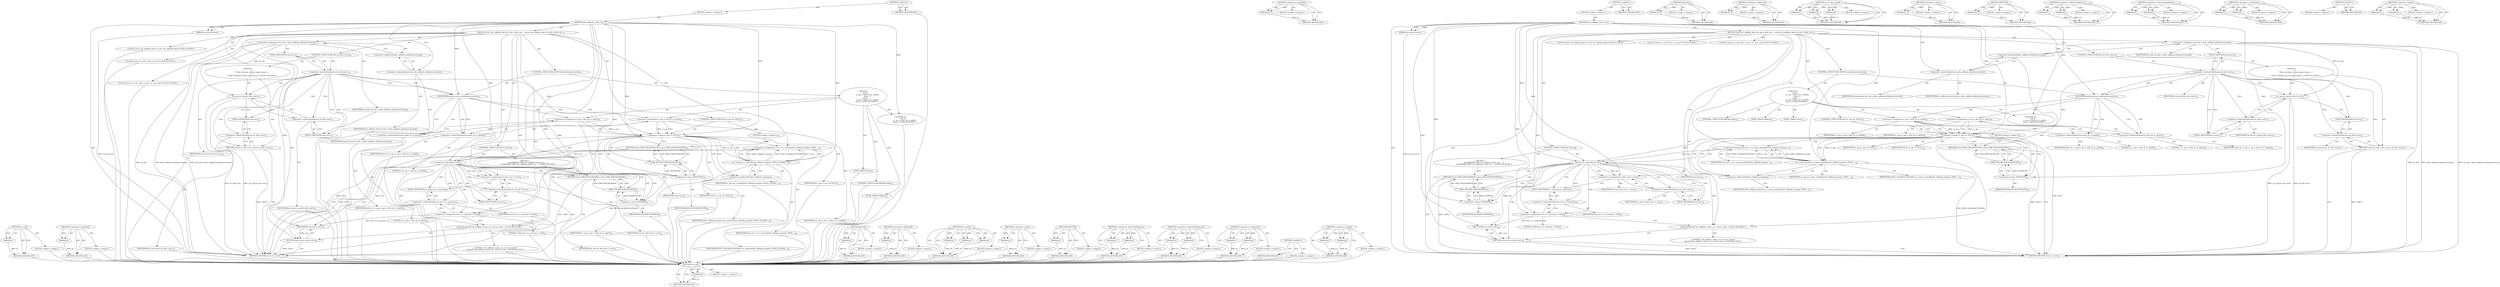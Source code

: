 digraph "&lt;operator&gt;.equals" {
vulnerable_134 [label=<(METHOD,svc_get)>];
vulnerable_135 [label=<(PARAM,p1)>];
vulnerable_136 [label=<(BLOCK,&lt;empty&gt;,&lt;empty&gt;)>];
vulnerable_137 [label=<(METHOD_RETURN,ANY)>];
vulnerable_157 [label=<(METHOD,&lt;operator&gt;.logicalNot)>];
vulnerable_158 [label=<(PARAM,p1)>];
vulnerable_159 [label=<(BLOCK,&lt;empty&gt;,&lt;empty&gt;)>];
vulnerable_160 [label=<(METHOD_RETURN,ANY)>];
vulnerable_6 [label=<(METHOD,&lt;global&gt;)<SUB>1</SUB>>];
vulnerable_7 [label=<(BLOCK,&lt;empty&gt;,&lt;empty&gt;)<SUB>1</SUB>>];
vulnerable_8 [label=<(METHOD,nfs_callback_create_svc)<SUB>1</SUB>>];
vulnerable_9 [label=<(PARAM,int minorversion)<SUB>1</SUB>>];
vulnerable_10 [label=<(BLOCK,{
	struct nfs_callback_data *cb_info = &amp;nfs_cal...,{
	struct nfs_callback_data *cb_info = &amp;nfs_cal...)<SUB>2</SUB>>];
vulnerable_11 [label="<(LOCAL,struct nfs_callback_data* cb_info: nfs_callback_data*)<SUB>3</SUB>>"];
vulnerable_12 [label=<(&lt;operator&gt;.assignment,*cb_info = &amp;nfs_callback_info[minorversion])<SUB>3</SUB>>];
vulnerable_13 [label=<(IDENTIFIER,cb_info,*cb_info = &amp;nfs_callback_info[minorversion])<SUB>3</SUB>>];
vulnerable_14 [label=<(&lt;operator&gt;.addressOf,&amp;nfs_callback_info[minorversion])<SUB>3</SUB>>];
vulnerable_15 [label=<(&lt;operator&gt;.indirectIndexAccess,nfs_callback_info[minorversion])<SUB>3</SUB>>];
vulnerable_16 [label=<(IDENTIFIER,nfs_callback_info,*cb_info = &amp;nfs_callback_info[minorversion])<SUB>3</SUB>>];
vulnerable_17 [label=<(IDENTIFIER,minorversion,*cb_info = &amp;nfs_callback_info[minorversion])<SUB>3</SUB>>];
vulnerable_18 [label="<(LOCAL,struct svc_serv* serv: svc_serv*)<SUB>4</SUB>>"];
vulnerable_19 [label="<(LOCAL,struct svc_serv_ops* sv_ops: svc_serv_ops*)<SUB>5</SUB>>"];
vulnerable_20 [label=<(CONTROL_STRUCTURE,IF,if (cb_info-&gt;serv))<SUB>10</SUB>>];
vulnerable_21 [label=<(&lt;operator&gt;.indirectFieldAccess,cb_info-&gt;serv)<SUB>10</SUB>>];
vulnerable_22 [label=<(IDENTIFIER,cb_info,if (cb_info-&gt;serv))<SUB>10</SUB>>];
vulnerable_23 [label=<(FIELD_IDENTIFIER,serv,serv)<SUB>10</SUB>>];
vulnerable_24 [label="<(BLOCK,{
		/*
		 * Note: increase service usage, becau...,{
		/*
		 * Note: increase service usage, becau...)<SUB>10</SUB>>"];
vulnerable_25 [label=<(svc_get,svc_get(cb_info-&gt;serv))<SUB>15</SUB>>];
vulnerable_26 [label=<(&lt;operator&gt;.indirectFieldAccess,cb_info-&gt;serv)<SUB>15</SUB>>];
vulnerable_27 [label=<(IDENTIFIER,cb_info,svc_get(cb_info-&gt;serv))<SUB>15</SUB>>];
vulnerable_28 [label=<(FIELD_IDENTIFIER,serv,serv)<SUB>15</SUB>>];
vulnerable_29 [label=<(RETURN,return cb_info-&gt;serv;,return cb_info-&gt;serv;)<SUB>16</SUB>>];
vulnerable_30 [label=<(&lt;operator&gt;.indirectFieldAccess,cb_info-&gt;serv)<SUB>16</SUB>>];
vulnerable_31 [label=<(IDENTIFIER,cb_info,return cb_info-&gt;serv;)<SUB>16</SUB>>];
vulnerable_32 [label=<(FIELD_IDENTIFIER,serv,serv)<SUB>16</SUB>>];
vulnerable_33 [label=<(CONTROL_STRUCTURE,SWITCH,switch(minorversion))<SUB>19</SUB>>];
vulnerable_34 [label=<(IDENTIFIER,minorversion,switch(minorversion))<SUB>19</SUB>>];
vulnerable_35 [label="<(BLOCK,{
	case 0:
		sv_ops = nfs4_cb_sv_ops[0];
		brea...,{
	case 0:
		sv_ops = nfs4_cb_sv_ops[0];
		brea...)<SUB>19</SUB>>"];
vulnerable_36 [label=<(JUMP_TARGET,case)<SUB>20</SUB>>];
vulnerable_37 [label="<(LITERAL,0,{
	case 0:
		sv_ops = nfs4_cb_sv_ops[0];
		brea...)<SUB>20</SUB>>"];
vulnerable_38 [label=<(&lt;operator&gt;.assignment,sv_ops = nfs4_cb_sv_ops[0])<SUB>21</SUB>>];
vulnerable_39 [label=<(IDENTIFIER,sv_ops,sv_ops = nfs4_cb_sv_ops[0])<SUB>21</SUB>>];
vulnerable_40 [label=<(&lt;operator&gt;.indirectIndexAccess,nfs4_cb_sv_ops[0])<SUB>21</SUB>>];
vulnerable_41 [label=<(IDENTIFIER,nfs4_cb_sv_ops,sv_ops = nfs4_cb_sv_ops[0])<SUB>21</SUB>>];
vulnerable_42 [label=<(LITERAL,0,sv_ops = nfs4_cb_sv_ops[0])<SUB>21</SUB>>];
vulnerable_43 [label=<(CONTROL_STRUCTURE,BREAK,break;)<SUB>22</SUB>>];
vulnerable_44 [label=<(JUMP_TARGET,default)<SUB>23</SUB>>];
vulnerable_45 [label=<(&lt;operator&gt;.assignment,sv_ops = nfs4_cb_sv_ops[1])<SUB>24</SUB>>];
vulnerable_46 [label=<(IDENTIFIER,sv_ops,sv_ops = nfs4_cb_sv_ops[1])<SUB>24</SUB>>];
vulnerable_47 [label=<(&lt;operator&gt;.indirectIndexAccess,nfs4_cb_sv_ops[1])<SUB>24</SUB>>];
vulnerable_48 [label=<(IDENTIFIER,nfs4_cb_sv_ops,sv_ops = nfs4_cb_sv_ops[1])<SUB>24</SUB>>];
vulnerable_49 [label=<(LITERAL,1,sv_ops = nfs4_cb_sv_ops[1])<SUB>24</SUB>>];
vulnerable_50 [label=<(CONTROL_STRUCTURE,IF,if (sv_ops == NULL))<SUB>27</SUB>>];
vulnerable_51 [label=<(&lt;operator&gt;.equals,sv_ops == NULL)<SUB>27</SUB>>];
vulnerable_52 [label=<(IDENTIFIER,sv_ops,sv_ops == NULL)<SUB>27</SUB>>];
vulnerable_53 [label=<(IDENTIFIER,NULL,sv_ops == NULL)<SUB>27</SUB>>];
vulnerable_54 [label=<(BLOCK,&lt;empty&gt;,&lt;empty&gt;)<SUB>28</SUB>>];
vulnerable_55 [label=<(RETURN,return ERR_PTR(-ENOTSUPP);,return ERR_PTR(-ENOTSUPP);)<SUB>28</SUB>>];
vulnerable_56 [label=<(ERR_PTR,ERR_PTR(-ENOTSUPP))<SUB>28</SUB>>];
vulnerable_57 [label=<(&lt;operator&gt;.minus,-ENOTSUPP)<SUB>28</SUB>>];
vulnerable_58 [label=<(IDENTIFIER,ENOTSUPP,-ENOTSUPP)<SUB>28</SUB>>];
vulnerable_59 [label=<(&lt;operator&gt;.assignment,serv = svc_create(&amp;nfs4_callback_program, NFS4_...)<SUB>38</SUB>>];
vulnerable_60 [label=<(IDENTIFIER,serv,serv = svc_create(&amp;nfs4_callback_program, NFS4_...)<SUB>38</SUB>>];
vulnerable_61 [label=<(svc_create,svc_create(&amp;nfs4_callback_program, NFS4_CALLBAC...)<SUB>38</SUB>>];
vulnerable_62 [label=<(&lt;operator&gt;.addressOf,&amp;nfs4_callback_program)<SUB>38</SUB>>];
vulnerable_63 [label=<(IDENTIFIER,nfs4_callback_program,svc_create(&amp;nfs4_callback_program, NFS4_CALLBAC...)<SUB>38</SUB>>];
vulnerable_64 [label=<(IDENTIFIER,NFS4_CALLBACK_BUFSIZE,svc_create(&amp;nfs4_callback_program, NFS4_CALLBAC...)<SUB>38</SUB>>];
vulnerable_65 [label=<(IDENTIFIER,sv_ops,svc_create(&amp;nfs4_callback_program, NFS4_CALLBAC...)<SUB>38</SUB>>];
vulnerable_66 [label=<(CONTROL_STRUCTURE,IF,if (!serv))<SUB>39</SUB>>];
vulnerable_67 [label=<(&lt;operator&gt;.logicalNot,!serv)<SUB>39</SUB>>];
vulnerable_68 [label=<(IDENTIFIER,serv,!serv)<SUB>39</SUB>>];
vulnerable_69 [label="<(BLOCK,{
 		printk(KERN_ERR &quot;nfs_callback_create_svc: ...,{
 		printk(KERN_ERR &quot;nfs_callback_create_svc: ...)<SUB>39</SUB>>"];
vulnerable_70 [label=<(RETURN,return ERR_PTR(-ENOMEM);,return ERR_PTR(-ENOMEM);)<SUB>41</SUB>>];
vulnerable_71 [label=<(ERR_PTR,ERR_PTR(-ENOMEM))<SUB>41</SUB>>];
vulnerable_72 [label=<(&lt;operator&gt;.minus,-ENOMEM)<SUB>41</SUB>>];
vulnerable_73 [label=<(IDENTIFIER,ENOMEM,-ENOMEM)<SUB>41</SUB>>];
vulnerable_74 [label=<(&lt;operator&gt;.assignment,cb_info-&gt;serv = serv)<SUB>43</SUB>>];
vulnerable_75 [label=<(&lt;operator&gt;.indirectFieldAccess,cb_info-&gt;serv)<SUB>43</SUB>>];
vulnerable_76 [label=<(IDENTIFIER,cb_info,cb_info-&gt;serv = serv)<SUB>43</SUB>>];
vulnerable_77 [label=<(FIELD_IDENTIFIER,serv,serv)<SUB>43</SUB>>];
vulnerable_78 [label=<(IDENTIFIER,serv,cb_info-&gt;serv = serv)<SUB>43</SUB>>];
vulnerable_79 [label=<(&lt;operator&gt;.assignment,serv-&gt;sv_maxconn = 1024)<SUB>47</SUB>>];
vulnerable_80 [label=<(&lt;operator&gt;.indirectFieldAccess,serv-&gt;sv_maxconn)<SUB>47</SUB>>];
vulnerable_81 [label=<(IDENTIFIER,serv,serv-&gt;sv_maxconn = 1024)<SUB>47</SUB>>];
vulnerable_82 [label=<(FIELD_IDENTIFIER,sv_maxconn,sv_maxconn)<SUB>47</SUB>>];
vulnerable_83 [label=<(LITERAL,1024,serv-&gt;sv_maxconn = 1024)<SUB>47</SUB>>];
vulnerable_84 [label="<(dprintk,dprintk(&quot;nfs_callback_create_svc: service creat...)<SUB>48</SUB>>"];
vulnerable_85 [label="<(LITERAL,&quot;nfs_callback_create_svc: service created\n&quot;,dprintk(&quot;nfs_callback_create_svc: service creat...)<SUB>48</SUB>>"];
vulnerable_86 [label=<(RETURN,return serv;,return serv;)<SUB>49</SUB>>];
vulnerable_87 [label=<(IDENTIFIER,serv,return serv;)<SUB>49</SUB>>];
vulnerable_88 [label=<(METHOD_RETURN,struct svc_serv)<SUB>1</SUB>>];
vulnerable_90 [label=<(METHOD_RETURN,ANY)<SUB>1</SUB>>];
vulnerable_161 [label=<(METHOD,dprintk)>];
vulnerable_162 [label=<(PARAM,p1)>];
vulnerable_163 [label=<(BLOCK,&lt;empty&gt;,&lt;empty&gt;)>];
vulnerable_164 [label=<(METHOD_RETURN,ANY)>];
vulnerable_120 [label=<(METHOD,&lt;operator&gt;.addressOf)>];
vulnerable_121 [label=<(PARAM,p1)>];
vulnerable_122 [label=<(BLOCK,&lt;empty&gt;,&lt;empty&gt;)>];
vulnerable_123 [label=<(METHOD_RETURN,ANY)>];
vulnerable_151 [label=<(METHOD,svc_create)>];
vulnerable_152 [label=<(PARAM,p1)>];
vulnerable_153 [label=<(PARAM,p2)>];
vulnerable_154 [label=<(PARAM,p3)>];
vulnerable_155 [label=<(BLOCK,&lt;empty&gt;,&lt;empty&gt;)>];
vulnerable_156 [label=<(METHOD_RETURN,ANY)>];
vulnerable_147 [label=<(METHOD,&lt;operator&gt;.minus)>];
vulnerable_148 [label=<(PARAM,p1)>];
vulnerable_149 [label=<(BLOCK,&lt;empty&gt;,&lt;empty&gt;)>];
vulnerable_150 [label=<(METHOD_RETURN,ANY)>];
vulnerable_143 [label=<(METHOD,ERR_PTR)>];
vulnerable_144 [label=<(PARAM,p1)>];
vulnerable_145 [label=<(BLOCK,&lt;empty&gt;,&lt;empty&gt;)>];
vulnerable_146 [label=<(METHOD_RETURN,ANY)>];
vulnerable_129 [label=<(METHOD,&lt;operator&gt;.indirectFieldAccess)>];
vulnerable_130 [label=<(PARAM,p1)>];
vulnerable_131 [label=<(PARAM,p2)>];
vulnerable_132 [label=<(BLOCK,&lt;empty&gt;,&lt;empty&gt;)>];
vulnerable_133 [label=<(METHOD_RETURN,ANY)>];
vulnerable_124 [label=<(METHOD,&lt;operator&gt;.indirectIndexAccess)>];
vulnerable_125 [label=<(PARAM,p1)>];
vulnerable_126 [label=<(PARAM,p2)>];
vulnerable_127 [label=<(BLOCK,&lt;empty&gt;,&lt;empty&gt;)>];
vulnerable_128 [label=<(METHOD_RETURN,ANY)>];
vulnerable_115 [label=<(METHOD,&lt;operator&gt;.assignment)>];
vulnerable_116 [label=<(PARAM,p1)>];
vulnerable_117 [label=<(PARAM,p2)>];
vulnerable_118 [label=<(BLOCK,&lt;empty&gt;,&lt;empty&gt;)>];
vulnerable_119 [label=<(METHOD_RETURN,ANY)>];
vulnerable_109 [label=<(METHOD,&lt;global&gt;)<SUB>1</SUB>>];
vulnerable_110 [label=<(BLOCK,&lt;empty&gt;,&lt;empty&gt;)>];
vulnerable_111 [label=<(METHOD_RETURN,ANY)>];
vulnerable_138 [label=<(METHOD,&lt;operator&gt;.equals)>];
vulnerable_139 [label=<(PARAM,p1)>];
vulnerable_140 [label=<(PARAM,p2)>];
vulnerable_141 [label=<(BLOCK,&lt;empty&gt;,&lt;empty&gt;)>];
vulnerable_142 [label=<(METHOD_RETURN,ANY)>];
fixed_134 [label=<(METHOD,svc_get)>];
fixed_135 [label=<(PARAM,p1)>];
fixed_136 [label=<(BLOCK,&lt;empty&gt;,&lt;empty&gt;)>];
fixed_137 [label=<(METHOD_RETURN,ANY)>];
fixed_157 [label=<(METHOD,&lt;operator&gt;.logicalNot)>];
fixed_158 [label=<(PARAM,p1)>];
fixed_159 [label=<(BLOCK,&lt;empty&gt;,&lt;empty&gt;)>];
fixed_160 [label=<(METHOD_RETURN,ANY)>];
fixed_6 [label=<(METHOD,&lt;global&gt;)<SUB>1</SUB>>];
fixed_7 [label=<(BLOCK,&lt;empty&gt;,&lt;empty&gt;)<SUB>1</SUB>>];
fixed_8 [label=<(METHOD,nfs_callback_create_svc)<SUB>1</SUB>>];
fixed_9 [label=<(PARAM,int minorversion)<SUB>1</SUB>>];
fixed_10 [label=<(BLOCK,{
	struct nfs_callback_data *cb_info = &amp;nfs_cal...,{
	struct nfs_callback_data *cb_info = &amp;nfs_cal...)<SUB>2</SUB>>];
fixed_11 [label="<(LOCAL,struct nfs_callback_data* cb_info: nfs_callback_data*)<SUB>3</SUB>>"];
fixed_12 [label=<(&lt;operator&gt;.assignment,*cb_info = &amp;nfs_callback_info[minorversion])<SUB>3</SUB>>];
fixed_13 [label=<(IDENTIFIER,cb_info,*cb_info = &amp;nfs_callback_info[minorversion])<SUB>3</SUB>>];
fixed_14 [label=<(&lt;operator&gt;.addressOf,&amp;nfs_callback_info[minorversion])<SUB>3</SUB>>];
fixed_15 [label=<(&lt;operator&gt;.indirectIndexAccess,nfs_callback_info[minorversion])<SUB>3</SUB>>];
fixed_16 [label=<(IDENTIFIER,nfs_callback_info,*cb_info = &amp;nfs_callback_info[minorversion])<SUB>3</SUB>>];
fixed_17 [label=<(IDENTIFIER,minorversion,*cb_info = &amp;nfs_callback_info[minorversion])<SUB>3</SUB>>];
fixed_18 [label="<(LOCAL,struct svc_serv* serv: svc_serv*)<SUB>4</SUB>>"];
fixed_19 [label="<(LOCAL,struct svc_serv_ops* sv_ops: svc_serv_ops*)<SUB>5</SUB>>"];
fixed_20 [label=<(CONTROL_STRUCTURE,IF,if (cb_info-&gt;serv))<SUB>10</SUB>>];
fixed_21 [label=<(&lt;operator&gt;.indirectFieldAccess,cb_info-&gt;serv)<SUB>10</SUB>>];
fixed_22 [label=<(IDENTIFIER,cb_info,if (cb_info-&gt;serv))<SUB>10</SUB>>];
fixed_23 [label=<(FIELD_IDENTIFIER,serv,serv)<SUB>10</SUB>>];
fixed_24 [label="<(BLOCK,{
		/*
		 * Note: increase service usage, becau...,{
		/*
		 * Note: increase service usage, becau...)<SUB>10</SUB>>"];
fixed_25 [label=<(svc_get,svc_get(cb_info-&gt;serv))<SUB>15</SUB>>];
fixed_26 [label=<(&lt;operator&gt;.indirectFieldAccess,cb_info-&gt;serv)<SUB>15</SUB>>];
fixed_27 [label=<(IDENTIFIER,cb_info,svc_get(cb_info-&gt;serv))<SUB>15</SUB>>];
fixed_28 [label=<(FIELD_IDENTIFIER,serv,serv)<SUB>15</SUB>>];
fixed_29 [label=<(RETURN,return cb_info-&gt;serv;,return cb_info-&gt;serv;)<SUB>16</SUB>>];
fixed_30 [label=<(&lt;operator&gt;.indirectFieldAccess,cb_info-&gt;serv)<SUB>16</SUB>>];
fixed_31 [label=<(IDENTIFIER,cb_info,return cb_info-&gt;serv;)<SUB>16</SUB>>];
fixed_32 [label=<(FIELD_IDENTIFIER,serv,serv)<SUB>16</SUB>>];
fixed_33 [label=<(CONTROL_STRUCTURE,SWITCH,switch(minorversion))<SUB>19</SUB>>];
fixed_34 [label=<(IDENTIFIER,minorversion,switch(minorversion))<SUB>19</SUB>>];
fixed_35 [label="<(BLOCK,{
	case 0:
		sv_ops = nfs4_cb_sv_ops[0];
		brea...,{
	case 0:
		sv_ops = nfs4_cb_sv_ops[0];
		brea...)<SUB>19</SUB>>"];
fixed_36 [label=<(JUMP_TARGET,case)<SUB>20</SUB>>];
fixed_37 [label="<(LITERAL,0,{
	case 0:
		sv_ops = nfs4_cb_sv_ops[0];
		brea...)<SUB>20</SUB>>"];
fixed_38 [label=<(&lt;operator&gt;.assignment,sv_ops = nfs4_cb_sv_ops[0])<SUB>21</SUB>>];
fixed_39 [label=<(IDENTIFIER,sv_ops,sv_ops = nfs4_cb_sv_ops[0])<SUB>21</SUB>>];
fixed_40 [label=<(&lt;operator&gt;.indirectIndexAccess,nfs4_cb_sv_ops[0])<SUB>21</SUB>>];
fixed_41 [label=<(IDENTIFIER,nfs4_cb_sv_ops,sv_ops = nfs4_cb_sv_ops[0])<SUB>21</SUB>>];
fixed_42 [label=<(LITERAL,0,sv_ops = nfs4_cb_sv_ops[0])<SUB>21</SUB>>];
fixed_43 [label=<(CONTROL_STRUCTURE,BREAK,break;)<SUB>22</SUB>>];
fixed_44 [label=<(JUMP_TARGET,default)<SUB>23</SUB>>];
fixed_45 [label=<(&lt;operator&gt;.assignment,sv_ops = nfs4_cb_sv_ops[1])<SUB>24</SUB>>];
fixed_46 [label=<(IDENTIFIER,sv_ops,sv_ops = nfs4_cb_sv_ops[1])<SUB>24</SUB>>];
fixed_47 [label=<(&lt;operator&gt;.indirectIndexAccess,nfs4_cb_sv_ops[1])<SUB>24</SUB>>];
fixed_48 [label=<(IDENTIFIER,nfs4_cb_sv_ops,sv_ops = nfs4_cb_sv_ops[1])<SUB>24</SUB>>];
fixed_49 [label=<(LITERAL,1,sv_ops = nfs4_cb_sv_ops[1])<SUB>24</SUB>>];
fixed_50 [label=<(CONTROL_STRUCTURE,IF,if (sv_ops == NULL))<SUB>27</SUB>>];
fixed_51 [label=<(&lt;operator&gt;.equals,sv_ops == NULL)<SUB>27</SUB>>];
fixed_52 [label=<(IDENTIFIER,sv_ops,sv_ops == NULL)<SUB>27</SUB>>];
fixed_53 [label=<(IDENTIFIER,NULL,sv_ops == NULL)<SUB>27</SUB>>];
fixed_54 [label=<(BLOCK,&lt;empty&gt;,&lt;empty&gt;)<SUB>28</SUB>>];
fixed_55 [label=<(RETURN,return ERR_PTR(-ENOTSUPP);,return ERR_PTR(-ENOTSUPP);)<SUB>28</SUB>>];
fixed_56 [label=<(ERR_PTR,ERR_PTR(-ENOTSUPP))<SUB>28</SUB>>];
fixed_57 [label=<(&lt;operator&gt;.minus,-ENOTSUPP)<SUB>28</SUB>>];
fixed_58 [label=<(IDENTIFIER,ENOTSUPP,-ENOTSUPP)<SUB>28</SUB>>];
fixed_59 [label=<(&lt;operator&gt;.assignment,serv = svc_create_pooled(&amp;nfs4_callback_program...)<SUB>38</SUB>>];
fixed_60 [label=<(IDENTIFIER,serv,serv = svc_create_pooled(&amp;nfs4_callback_program...)<SUB>38</SUB>>];
fixed_61 [label=<(svc_create_pooled,svc_create_pooled(&amp;nfs4_callback_program, NFS4_...)<SUB>38</SUB>>];
fixed_62 [label=<(&lt;operator&gt;.addressOf,&amp;nfs4_callback_program)<SUB>38</SUB>>];
fixed_63 [label=<(IDENTIFIER,nfs4_callback_program,svc_create_pooled(&amp;nfs4_callback_program, NFS4_...)<SUB>38</SUB>>];
fixed_64 [label=<(IDENTIFIER,NFS4_CALLBACK_BUFSIZE,svc_create_pooled(&amp;nfs4_callback_program, NFS4_...)<SUB>38</SUB>>];
fixed_65 [label=<(IDENTIFIER,sv_ops,svc_create_pooled(&amp;nfs4_callback_program, NFS4_...)<SUB>38</SUB>>];
fixed_66 [label=<(CONTROL_STRUCTURE,IF,if (!serv))<SUB>39</SUB>>];
fixed_67 [label=<(&lt;operator&gt;.logicalNot,!serv)<SUB>39</SUB>>];
fixed_68 [label=<(IDENTIFIER,serv,!serv)<SUB>39</SUB>>];
fixed_69 [label="<(BLOCK,{
 		printk(KERN_ERR &quot;nfs_callback_create_svc: ...,{
 		printk(KERN_ERR &quot;nfs_callback_create_svc: ...)<SUB>39</SUB>>"];
fixed_70 [label=<(RETURN,return ERR_PTR(-ENOMEM);,return ERR_PTR(-ENOMEM);)<SUB>41</SUB>>];
fixed_71 [label=<(ERR_PTR,ERR_PTR(-ENOMEM))<SUB>41</SUB>>];
fixed_72 [label=<(&lt;operator&gt;.minus,-ENOMEM)<SUB>41</SUB>>];
fixed_73 [label=<(IDENTIFIER,ENOMEM,-ENOMEM)<SUB>41</SUB>>];
fixed_74 [label=<(&lt;operator&gt;.assignment,cb_info-&gt;serv = serv)<SUB>43</SUB>>];
fixed_75 [label=<(&lt;operator&gt;.indirectFieldAccess,cb_info-&gt;serv)<SUB>43</SUB>>];
fixed_76 [label=<(IDENTIFIER,cb_info,cb_info-&gt;serv = serv)<SUB>43</SUB>>];
fixed_77 [label=<(FIELD_IDENTIFIER,serv,serv)<SUB>43</SUB>>];
fixed_78 [label=<(IDENTIFIER,serv,cb_info-&gt;serv = serv)<SUB>43</SUB>>];
fixed_79 [label=<(&lt;operator&gt;.assignment,serv-&gt;sv_maxconn = 1024)<SUB>47</SUB>>];
fixed_80 [label=<(&lt;operator&gt;.indirectFieldAccess,serv-&gt;sv_maxconn)<SUB>47</SUB>>];
fixed_81 [label=<(IDENTIFIER,serv,serv-&gt;sv_maxconn = 1024)<SUB>47</SUB>>];
fixed_82 [label=<(FIELD_IDENTIFIER,sv_maxconn,sv_maxconn)<SUB>47</SUB>>];
fixed_83 [label=<(LITERAL,1024,serv-&gt;sv_maxconn = 1024)<SUB>47</SUB>>];
fixed_84 [label="<(dprintk,dprintk(&quot;nfs_callback_create_svc: service creat...)<SUB>48</SUB>>"];
fixed_85 [label="<(LITERAL,&quot;nfs_callback_create_svc: service created\n&quot;,dprintk(&quot;nfs_callback_create_svc: service creat...)<SUB>48</SUB>>"];
fixed_86 [label=<(RETURN,return serv;,return serv;)<SUB>49</SUB>>];
fixed_87 [label=<(IDENTIFIER,serv,return serv;)<SUB>49</SUB>>];
fixed_88 [label=<(METHOD_RETURN,struct svc_serv)<SUB>1</SUB>>];
fixed_90 [label=<(METHOD_RETURN,ANY)<SUB>1</SUB>>];
fixed_161 [label=<(METHOD,dprintk)>];
fixed_162 [label=<(PARAM,p1)>];
fixed_163 [label=<(BLOCK,&lt;empty&gt;,&lt;empty&gt;)>];
fixed_164 [label=<(METHOD_RETURN,ANY)>];
fixed_120 [label=<(METHOD,&lt;operator&gt;.addressOf)>];
fixed_121 [label=<(PARAM,p1)>];
fixed_122 [label=<(BLOCK,&lt;empty&gt;,&lt;empty&gt;)>];
fixed_123 [label=<(METHOD_RETURN,ANY)>];
fixed_151 [label=<(METHOD,svc_create_pooled)>];
fixed_152 [label=<(PARAM,p1)>];
fixed_153 [label=<(PARAM,p2)>];
fixed_154 [label=<(PARAM,p3)>];
fixed_155 [label=<(BLOCK,&lt;empty&gt;,&lt;empty&gt;)>];
fixed_156 [label=<(METHOD_RETURN,ANY)>];
fixed_147 [label=<(METHOD,&lt;operator&gt;.minus)>];
fixed_148 [label=<(PARAM,p1)>];
fixed_149 [label=<(BLOCK,&lt;empty&gt;,&lt;empty&gt;)>];
fixed_150 [label=<(METHOD_RETURN,ANY)>];
fixed_143 [label=<(METHOD,ERR_PTR)>];
fixed_144 [label=<(PARAM,p1)>];
fixed_145 [label=<(BLOCK,&lt;empty&gt;,&lt;empty&gt;)>];
fixed_146 [label=<(METHOD_RETURN,ANY)>];
fixed_129 [label=<(METHOD,&lt;operator&gt;.indirectFieldAccess)>];
fixed_130 [label=<(PARAM,p1)>];
fixed_131 [label=<(PARAM,p2)>];
fixed_132 [label=<(BLOCK,&lt;empty&gt;,&lt;empty&gt;)>];
fixed_133 [label=<(METHOD_RETURN,ANY)>];
fixed_124 [label=<(METHOD,&lt;operator&gt;.indirectIndexAccess)>];
fixed_125 [label=<(PARAM,p1)>];
fixed_126 [label=<(PARAM,p2)>];
fixed_127 [label=<(BLOCK,&lt;empty&gt;,&lt;empty&gt;)>];
fixed_128 [label=<(METHOD_RETURN,ANY)>];
fixed_115 [label=<(METHOD,&lt;operator&gt;.assignment)>];
fixed_116 [label=<(PARAM,p1)>];
fixed_117 [label=<(PARAM,p2)>];
fixed_118 [label=<(BLOCK,&lt;empty&gt;,&lt;empty&gt;)>];
fixed_119 [label=<(METHOD_RETURN,ANY)>];
fixed_109 [label=<(METHOD,&lt;global&gt;)<SUB>1</SUB>>];
fixed_110 [label=<(BLOCK,&lt;empty&gt;,&lt;empty&gt;)>];
fixed_111 [label=<(METHOD_RETURN,ANY)>];
fixed_138 [label=<(METHOD,&lt;operator&gt;.equals)>];
fixed_139 [label=<(PARAM,p1)>];
fixed_140 [label=<(PARAM,p2)>];
fixed_141 [label=<(BLOCK,&lt;empty&gt;,&lt;empty&gt;)>];
fixed_142 [label=<(METHOD_RETURN,ANY)>];
vulnerable_134 -> vulnerable_135  [key=0, label="AST: "];
vulnerable_134 -> vulnerable_135  [key=1, label="DDG: "];
vulnerable_134 -> vulnerable_136  [key=0, label="AST: "];
vulnerable_134 -> vulnerable_137  [key=0, label="AST: "];
vulnerable_134 -> vulnerable_137  [key=1, label="CFG: "];
vulnerable_135 -> vulnerable_137  [key=0, label="DDG: p1"];
vulnerable_136 -> fixed_134  [key=0];
vulnerable_137 -> fixed_134  [key=0];
vulnerable_157 -> vulnerable_158  [key=0, label="AST: "];
vulnerable_157 -> vulnerable_158  [key=1, label="DDG: "];
vulnerable_157 -> vulnerable_159  [key=0, label="AST: "];
vulnerable_157 -> vulnerable_160  [key=0, label="AST: "];
vulnerable_157 -> vulnerable_160  [key=1, label="CFG: "];
vulnerable_158 -> vulnerable_160  [key=0, label="DDG: p1"];
vulnerable_159 -> fixed_134  [key=0];
vulnerable_160 -> fixed_134  [key=0];
vulnerable_6 -> vulnerable_7  [key=0, label="AST: "];
vulnerable_6 -> vulnerable_90  [key=0, label="AST: "];
vulnerable_6 -> vulnerable_90  [key=1, label="CFG: "];
vulnerable_7 -> vulnerable_8  [key=0, label="AST: "];
vulnerable_8 -> vulnerable_9  [key=0, label="AST: "];
vulnerable_8 -> vulnerable_9  [key=1, label="DDG: "];
vulnerable_8 -> vulnerable_10  [key=0, label="AST: "];
vulnerable_8 -> vulnerable_88  [key=0, label="AST: "];
vulnerable_8 -> vulnerable_15  [key=0, label="CFG: "];
vulnerable_8 -> vulnerable_74  [key=0, label="DDG: "];
vulnerable_8 -> vulnerable_79  [key=0, label="DDG: "];
vulnerable_8 -> vulnerable_34  [key=0, label="DDG: "];
vulnerable_8 -> vulnerable_84  [key=0, label="DDG: "];
vulnerable_8 -> vulnerable_87  [key=0, label="DDG: "];
vulnerable_8 -> vulnerable_37  [key=0, label="DDG: "];
vulnerable_8 -> vulnerable_51  [key=0, label="DDG: "];
vulnerable_8 -> vulnerable_61  [key=0, label="DDG: "];
vulnerable_8 -> vulnerable_67  [key=0, label="DDG: "];
vulnerable_8 -> vulnerable_57  [key=0, label="DDG: "];
vulnerable_8 -> vulnerable_72  [key=0, label="DDG: "];
vulnerable_9 -> vulnerable_88  [key=0, label="DDG: minorversion"];
vulnerable_10 -> vulnerable_11  [key=0, label="AST: "];
vulnerable_10 -> vulnerable_12  [key=0, label="AST: "];
vulnerable_10 -> vulnerable_18  [key=0, label="AST: "];
vulnerable_10 -> vulnerable_19  [key=0, label="AST: "];
vulnerable_10 -> vulnerable_20  [key=0, label="AST: "];
vulnerable_10 -> vulnerable_33  [key=0, label="AST: "];
vulnerable_10 -> vulnerable_50  [key=0, label="AST: "];
vulnerable_10 -> vulnerable_59  [key=0, label="AST: "];
vulnerable_10 -> vulnerable_66  [key=0, label="AST: "];
vulnerable_10 -> vulnerable_74  [key=0, label="AST: "];
vulnerable_10 -> vulnerable_79  [key=0, label="AST: "];
vulnerable_10 -> vulnerable_84  [key=0, label="AST: "];
vulnerable_10 -> vulnerable_86  [key=0, label="AST: "];
vulnerable_11 -> fixed_134  [key=0];
vulnerable_12 -> vulnerable_13  [key=0, label="AST: "];
vulnerable_12 -> vulnerable_14  [key=0, label="AST: "];
vulnerable_12 -> vulnerable_23  [key=0, label="CFG: "];
vulnerable_12 -> vulnerable_88  [key=0, label="DDG: cb_info"];
vulnerable_12 -> vulnerable_88  [key=1, label="DDG: &amp;nfs_callback_info[minorversion]"];
vulnerable_12 -> vulnerable_88  [key=2, label="DDG: *cb_info = &amp;nfs_callback_info[minorversion]"];
vulnerable_12 -> vulnerable_25  [key=0, label="DDG: cb_info"];
vulnerable_13 -> fixed_134  [key=0];
vulnerable_14 -> vulnerable_15  [key=0, label="AST: "];
vulnerable_14 -> vulnerable_12  [key=0, label="CFG: "];
vulnerable_15 -> vulnerable_16  [key=0, label="AST: "];
vulnerable_15 -> vulnerable_17  [key=0, label="AST: "];
vulnerable_15 -> vulnerable_14  [key=0, label="CFG: "];
vulnerable_16 -> fixed_134  [key=0];
vulnerable_17 -> fixed_134  [key=0];
vulnerable_18 -> fixed_134  [key=0];
vulnerable_19 -> fixed_134  [key=0];
vulnerable_20 -> vulnerable_21  [key=0, label="AST: "];
vulnerable_20 -> vulnerable_24  [key=0, label="AST: "];
vulnerable_21 -> vulnerable_22  [key=0, label="AST: "];
vulnerable_21 -> vulnerable_23  [key=0, label="AST: "];
vulnerable_21 -> vulnerable_34  [key=0, label="CFG: "];
vulnerable_21 -> vulnerable_34  [key=1, label="CDG: "];
vulnerable_21 -> vulnerable_28  [key=0, label="CFG: "];
vulnerable_21 -> vulnerable_28  [key=1, label="CDG: "];
vulnerable_21 -> vulnerable_30  [key=0, label="CDG: "];
vulnerable_21 -> vulnerable_32  [key=0, label="CDG: "];
vulnerable_21 -> vulnerable_26  [key=0, label="CDG: "];
vulnerable_21 -> vulnerable_51  [key=0, label="CDG: "];
vulnerable_21 -> vulnerable_25  [key=0, label="CDG: "];
vulnerable_21 -> vulnerable_29  [key=0, label="CDG: "];
vulnerable_22 -> fixed_134  [key=0];
vulnerable_23 -> vulnerable_21  [key=0, label="CFG: "];
vulnerable_24 -> vulnerable_25  [key=0, label="AST: "];
vulnerable_24 -> vulnerable_29  [key=0, label="AST: "];
vulnerable_25 -> vulnerable_26  [key=0, label="AST: "];
vulnerable_25 -> vulnerable_32  [key=0, label="CFG: "];
vulnerable_25 -> vulnerable_88  [key=0, label="DDG: cb_info-&gt;serv"];
vulnerable_25 -> vulnerable_88  [key=1, label="DDG: svc_get(cb_info-&gt;serv)"];
vulnerable_26 -> vulnerable_27  [key=0, label="AST: "];
vulnerable_26 -> vulnerable_28  [key=0, label="AST: "];
vulnerable_26 -> vulnerable_25  [key=0, label="CFG: "];
vulnerable_27 -> fixed_134  [key=0];
vulnerable_28 -> vulnerable_26  [key=0, label="CFG: "];
vulnerable_29 -> vulnerable_30  [key=0, label="AST: "];
vulnerable_29 -> vulnerable_88  [key=0, label="CFG: "];
vulnerable_29 -> vulnerable_88  [key=1, label="DDG: &lt;RET&gt;"];
vulnerable_30 -> vulnerable_31  [key=0, label="AST: "];
vulnerable_30 -> vulnerable_32  [key=0, label="AST: "];
vulnerable_30 -> vulnerable_29  [key=0, label="CFG: "];
vulnerable_31 -> fixed_134  [key=0];
vulnerable_32 -> vulnerable_30  [key=0, label="CFG: "];
vulnerable_33 -> vulnerable_34  [key=0, label="AST: "];
vulnerable_33 -> vulnerable_35  [key=0, label="AST: "];
vulnerable_34 -> vulnerable_40  [key=0, label="CFG: "];
vulnerable_34 -> vulnerable_40  [key=1, label="CDG: "];
vulnerable_34 -> vulnerable_47  [key=0, label="CFG: "];
vulnerable_34 -> vulnerable_47  [key=1, label="CDG: "];
vulnerable_34 -> vulnerable_38  [key=0, label="CDG: "];
vulnerable_34 -> vulnerable_45  [key=0, label="CDG: "];
vulnerable_35 -> vulnerable_36  [key=0, label="AST: "];
vulnerable_35 -> vulnerable_37  [key=0, label="AST: "];
vulnerable_35 -> vulnerable_38  [key=0, label="AST: "];
vulnerable_35 -> vulnerable_43  [key=0, label="AST: "];
vulnerable_35 -> vulnerable_44  [key=0, label="AST: "];
vulnerable_35 -> vulnerable_45  [key=0, label="AST: "];
vulnerable_36 -> fixed_134  [key=0];
vulnerable_37 -> fixed_134  [key=0];
vulnerable_38 -> vulnerable_39  [key=0, label="AST: "];
vulnerable_38 -> vulnerable_40  [key=0, label="AST: "];
vulnerable_38 -> vulnerable_51  [key=0, label="CFG: "];
vulnerable_38 -> vulnerable_51  [key=1, label="DDG: sv_ops"];
vulnerable_39 -> fixed_134  [key=0];
vulnerable_40 -> vulnerable_41  [key=0, label="AST: "];
vulnerable_40 -> vulnerable_42  [key=0, label="AST: "];
vulnerable_40 -> vulnerable_38  [key=0, label="CFG: "];
vulnerable_41 -> fixed_134  [key=0];
vulnerable_42 -> fixed_134  [key=0];
vulnerable_43 -> fixed_134  [key=0];
vulnerable_44 -> fixed_134  [key=0];
vulnerable_45 -> vulnerable_46  [key=0, label="AST: "];
vulnerable_45 -> vulnerable_47  [key=0, label="AST: "];
vulnerable_45 -> vulnerable_51  [key=0, label="CFG: "];
vulnerable_45 -> vulnerable_51  [key=1, label="DDG: sv_ops"];
vulnerable_46 -> fixed_134  [key=0];
vulnerable_47 -> vulnerable_48  [key=0, label="AST: "];
vulnerable_47 -> vulnerable_49  [key=0, label="AST: "];
vulnerable_47 -> vulnerable_45  [key=0, label="CFG: "];
vulnerable_48 -> fixed_134  [key=0];
vulnerable_49 -> fixed_134  [key=0];
vulnerable_50 -> vulnerable_51  [key=0, label="AST: "];
vulnerable_50 -> vulnerable_54  [key=0, label="AST: "];
vulnerable_51 -> vulnerable_52  [key=0, label="AST: "];
vulnerable_51 -> vulnerable_53  [key=0, label="AST: "];
vulnerable_51 -> vulnerable_57  [key=0, label="CFG: "];
vulnerable_51 -> vulnerable_57  [key=1, label="CDG: "];
vulnerable_51 -> vulnerable_62  [key=0, label="CFG: "];
vulnerable_51 -> vulnerable_62  [key=1, label="CDG: "];
vulnerable_51 -> vulnerable_88  [key=0, label="DDG: NULL"];
vulnerable_51 -> vulnerable_61  [key=0, label="DDG: sv_ops"];
vulnerable_51 -> vulnerable_61  [key=1, label="CDG: "];
vulnerable_51 -> vulnerable_56  [key=0, label="CDG: "];
vulnerable_51 -> vulnerable_67  [key=0, label="CDG: "];
vulnerable_51 -> vulnerable_59  [key=0, label="CDG: "];
vulnerable_51 -> vulnerable_55  [key=0, label="CDG: "];
vulnerable_52 -> fixed_134  [key=0];
vulnerable_53 -> fixed_134  [key=0];
vulnerable_54 -> vulnerable_55  [key=0, label="AST: "];
vulnerable_55 -> vulnerable_56  [key=0, label="AST: "];
vulnerable_55 -> vulnerable_88  [key=0, label="CFG: "];
vulnerable_55 -> vulnerable_88  [key=1, label="DDG: &lt;RET&gt;"];
vulnerable_56 -> vulnerable_57  [key=0, label="AST: "];
vulnerable_56 -> vulnerable_55  [key=0, label="CFG: "];
vulnerable_56 -> vulnerable_55  [key=1, label="DDG: ERR_PTR(-ENOTSUPP)"];
vulnerable_57 -> vulnerable_58  [key=0, label="AST: "];
vulnerable_57 -> vulnerable_56  [key=0, label="CFG: "];
vulnerable_57 -> vulnerable_56  [key=1, label="DDG: ENOTSUPP"];
vulnerable_58 -> fixed_134  [key=0];
vulnerable_59 -> vulnerable_60  [key=0, label="AST: "];
vulnerable_59 -> vulnerable_61  [key=0, label="AST: "];
vulnerable_59 -> vulnerable_67  [key=0, label="CFG: "];
vulnerable_59 -> vulnerable_67  [key=1, label="DDG: serv"];
vulnerable_60 -> fixed_134  [key=0];
vulnerable_61 -> vulnerable_62  [key=0, label="AST: "];
vulnerable_61 -> vulnerable_64  [key=0, label="AST: "];
vulnerable_61 -> vulnerable_65  [key=0, label="AST: "];
vulnerable_61 -> vulnerable_59  [key=0, label="CFG: "];
vulnerable_61 -> vulnerable_59  [key=1, label="DDG: &amp;nfs4_callback_program"];
vulnerable_61 -> vulnerable_59  [key=2, label="DDG: NFS4_CALLBACK_BUFSIZE"];
vulnerable_61 -> vulnerable_59  [key=3, label="DDG: sv_ops"];
vulnerable_61 -> vulnerable_88  [key=0, label="DDG: NFS4_CALLBACK_BUFSIZE"];
vulnerable_62 -> vulnerable_63  [key=0, label="AST: "];
vulnerable_62 -> vulnerable_61  [key=0, label="CFG: "];
vulnerable_63 -> fixed_134  [key=0];
vulnerable_64 -> fixed_134  [key=0];
vulnerable_65 -> fixed_134  [key=0];
vulnerable_66 -> vulnerable_67  [key=0, label="AST: "];
vulnerable_66 -> vulnerable_69  [key=0, label="AST: "];
vulnerable_67 -> vulnerable_68  [key=0, label="AST: "];
vulnerable_67 -> vulnerable_72  [key=0, label="CFG: "];
vulnerable_67 -> vulnerable_72  [key=1, label="CDG: "];
vulnerable_67 -> vulnerable_77  [key=0, label="CFG: "];
vulnerable_67 -> vulnerable_77  [key=1, label="CDG: "];
vulnerable_67 -> vulnerable_74  [key=0, label="DDG: serv"];
vulnerable_67 -> vulnerable_74  [key=1, label="CDG: "];
vulnerable_67 -> vulnerable_87  [key=0, label="DDG: serv"];
vulnerable_67 -> vulnerable_75  [key=0, label="CDG: "];
vulnerable_67 -> vulnerable_84  [key=0, label="CDG: "];
vulnerable_67 -> vulnerable_82  [key=0, label="CDG: "];
vulnerable_67 -> vulnerable_79  [key=0, label="CDG: "];
vulnerable_67 -> vulnerable_80  [key=0, label="CDG: "];
vulnerable_67 -> vulnerable_71  [key=0, label="CDG: "];
vulnerable_67 -> vulnerable_70  [key=0, label="CDG: "];
vulnerable_67 -> vulnerable_86  [key=0, label="CDG: "];
vulnerable_68 -> fixed_134  [key=0];
vulnerable_69 -> vulnerable_70  [key=0, label="AST: "];
vulnerable_70 -> vulnerable_71  [key=0, label="AST: "];
vulnerable_70 -> vulnerable_88  [key=0, label="CFG: "];
vulnerable_70 -> vulnerable_88  [key=1, label="DDG: &lt;RET&gt;"];
vulnerable_71 -> vulnerable_72  [key=0, label="AST: "];
vulnerable_71 -> vulnerable_70  [key=0, label="CFG: "];
vulnerable_71 -> vulnerable_70  [key=1, label="DDG: ERR_PTR(-ENOMEM)"];
vulnerable_72 -> vulnerable_73  [key=0, label="AST: "];
vulnerable_72 -> vulnerable_71  [key=0, label="CFG: "];
vulnerable_72 -> vulnerable_71  [key=1, label="DDG: ENOMEM"];
vulnerable_73 -> fixed_134  [key=0];
vulnerable_74 -> vulnerable_75  [key=0, label="AST: "];
vulnerable_74 -> vulnerable_78  [key=0, label="AST: "];
vulnerable_74 -> vulnerable_82  [key=0, label="CFG: "];
vulnerable_75 -> vulnerable_76  [key=0, label="AST: "];
vulnerable_75 -> vulnerable_77  [key=0, label="AST: "];
vulnerable_75 -> vulnerable_74  [key=0, label="CFG: "];
vulnerable_76 -> fixed_134  [key=0];
vulnerable_77 -> vulnerable_75  [key=0, label="CFG: "];
vulnerable_78 -> fixed_134  [key=0];
vulnerable_79 -> vulnerable_80  [key=0, label="AST: "];
vulnerable_79 -> vulnerable_83  [key=0, label="AST: "];
vulnerable_79 -> vulnerable_84  [key=0, label="CFG: "];
vulnerable_79 -> vulnerable_87  [key=0, label="DDG: serv-&gt;sv_maxconn"];
vulnerable_80 -> vulnerable_81  [key=0, label="AST: "];
vulnerable_80 -> vulnerable_82  [key=0, label="AST: "];
vulnerable_80 -> vulnerable_79  [key=0, label="CFG: "];
vulnerable_81 -> fixed_134  [key=0];
vulnerable_82 -> vulnerable_80  [key=0, label="CFG: "];
vulnerable_83 -> fixed_134  [key=0];
vulnerable_84 -> vulnerable_85  [key=0, label="AST: "];
vulnerable_84 -> vulnerable_86  [key=0, label="CFG: "];
vulnerable_85 -> fixed_134  [key=0];
vulnerable_86 -> vulnerable_87  [key=0, label="AST: "];
vulnerable_86 -> vulnerable_88  [key=0, label="CFG: "];
vulnerable_86 -> vulnerable_88  [key=1, label="DDG: &lt;RET&gt;"];
vulnerable_87 -> vulnerable_86  [key=0, label="DDG: serv"];
vulnerable_88 -> fixed_134  [key=0];
vulnerable_90 -> fixed_134  [key=0];
vulnerable_161 -> vulnerable_162  [key=0, label="AST: "];
vulnerable_161 -> vulnerable_162  [key=1, label="DDG: "];
vulnerable_161 -> vulnerable_163  [key=0, label="AST: "];
vulnerable_161 -> vulnerable_164  [key=0, label="AST: "];
vulnerable_161 -> vulnerable_164  [key=1, label="CFG: "];
vulnerable_162 -> vulnerable_164  [key=0, label="DDG: p1"];
vulnerable_163 -> fixed_134  [key=0];
vulnerable_164 -> fixed_134  [key=0];
vulnerable_120 -> vulnerable_121  [key=0, label="AST: "];
vulnerable_120 -> vulnerable_121  [key=1, label="DDG: "];
vulnerable_120 -> vulnerable_122  [key=0, label="AST: "];
vulnerable_120 -> vulnerable_123  [key=0, label="AST: "];
vulnerable_120 -> vulnerable_123  [key=1, label="CFG: "];
vulnerable_121 -> vulnerable_123  [key=0, label="DDG: p1"];
vulnerable_122 -> fixed_134  [key=0];
vulnerable_123 -> fixed_134  [key=0];
vulnerable_151 -> vulnerable_152  [key=0, label="AST: "];
vulnerable_151 -> vulnerable_152  [key=1, label="DDG: "];
vulnerable_151 -> vulnerable_155  [key=0, label="AST: "];
vulnerable_151 -> vulnerable_153  [key=0, label="AST: "];
vulnerable_151 -> vulnerable_153  [key=1, label="DDG: "];
vulnerable_151 -> vulnerable_156  [key=0, label="AST: "];
vulnerable_151 -> vulnerable_156  [key=1, label="CFG: "];
vulnerable_151 -> vulnerable_154  [key=0, label="AST: "];
vulnerable_151 -> vulnerable_154  [key=1, label="DDG: "];
vulnerable_152 -> vulnerable_156  [key=0, label="DDG: p1"];
vulnerable_153 -> vulnerable_156  [key=0, label="DDG: p2"];
vulnerable_154 -> vulnerable_156  [key=0, label="DDG: p3"];
vulnerable_155 -> fixed_134  [key=0];
vulnerable_156 -> fixed_134  [key=0];
vulnerable_147 -> vulnerable_148  [key=0, label="AST: "];
vulnerable_147 -> vulnerable_148  [key=1, label="DDG: "];
vulnerable_147 -> vulnerable_149  [key=0, label="AST: "];
vulnerable_147 -> vulnerable_150  [key=0, label="AST: "];
vulnerable_147 -> vulnerable_150  [key=1, label="CFG: "];
vulnerable_148 -> vulnerable_150  [key=0, label="DDG: p1"];
vulnerable_149 -> fixed_134  [key=0];
vulnerable_150 -> fixed_134  [key=0];
vulnerable_143 -> vulnerable_144  [key=0, label="AST: "];
vulnerable_143 -> vulnerable_144  [key=1, label="DDG: "];
vulnerable_143 -> vulnerable_145  [key=0, label="AST: "];
vulnerable_143 -> vulnerable_146  [key=0, label="AST: "];
vulnerable_143 -> vulnerable_146  [key=1, label="CFG: "];
vulnerable_144 -> vulnerable_146  [key=0, label="DDG: p1"];
vulnerable_145 -> fixed_134  [key=0];
vulnerable_146 -> fixed_134  [key=0];
vulnerable_129 -> vulnerable_130  [key=0, label="AST: "];
vulnerable_129 -> vulnerable_130  [key=1, label="DDG: "];
vulnerable_129 -> vulnerable_132  [key=0, label="AST: "];
vulnerable_129 -> vulnerable_131  [key=0, label="AST: "];
vulnerable_129 -> vulnerable_131  [key=1, label="DDG: "];
vulnerable_129 -> vulnerable_133  [key=0, label="AST: "];
vulnerable_129 -> vulnerable_133  [key=1, label="CFG: "];
vulnerable_130 -> vulnerable_133  [key=0, label="DDG: p1"];
vulnerable_131 -> vulnerable_133  [key=0, label="DDG: p2"];
vulnerable_132 -> fixed_134  [key=0];
vulnerable_133 -> fixed_134  [key=0];
vulnerable_124 -> vulnerable_125  [key=0, label="AST: "];
vulnerable_124 -> vulnerable_125  [key=1, label="DDG: "];
vulnerable_124 -> vulnerable_127  [key=0, label="AST: "];
vulnerable_124 -> vulnerable_126  [key=0, label="AST: "];
vulnerable_124 -> vulnerable_126  [key=1, label="DDG: "];
vulnerable_124 -> vulnerable_128  [key=0, label="AST: "];
vulnerable_124 -> vulnerable_128  [key=1, label="CFG: "];
vulnerable_125 -> vulnerable_128  [key=0, label="DDG: p1"];
vulnerable_126 -> vulnerable_128  [key=0, label="DDG: p2"];
vulnerable_127 -> fixed_134  [key=0];
vulnerable_128 -> fixed_134  [key=0];
vulnerable_115 -> vulnerable_116  [key=0, label="AST: "];
vulnerable_115 -> vulnerable_116  [key=1, label="DDG: "];
vulnerable_115 -> vulnerable_118  [key=0, label="AST: "];
vulnerable_115 -> vulnerable_117  [key=0, label="AST: "];
vulnerable_115 -> vulnerable_117  [key=1, label="DDG: "];
vulnerable_115 -> vulnerable_119  [key=0, label="AST: "];
vulnerable_115 -> vulnerable_119  [key=1, label="CFG: "];
vulnerable_116 -> vulnerable_119  [key=0, label="DDG: p1"];
vulnerable_117 -> vulnerable_119  [key=0, label="DDG: p2"];
vulnerable_118 -> fixed_134  [key=0];
vulnerable_119 -> fixed_134  [key=0];
vulnerable_109 -> vulnerable_110  [key=0, label="AST: "];
vulnerable_109 -> vulnerable_111  [key=0, label="AST: "];
vulnerable_109 -> vulnerable_111  [key=1, label="CFG: "];
vulnerable_110 -> fixed_134  [key=0];
vulnerable_111 -> fixed_134  [key=0];
vulnerable_138 -> vulnerable_139  [key=0, label="AST: "];
vulnerable_138 -> vulnerable_139  [key=1, label="DDG: "];
vulnerable_138 -> vulnerable_141  [key=0, label="AST: "];
vulnerable_138 -> vulnerable_140  [key=0, label="AST: "];
vulnerable_138 -> vulnerable_140  [key=1, label="DDG: "];
vulnerable_138 -> vulnerable_142  [key=0, label="AST: "];
vulnerable_138 -> vulnerable_142  [key=1, label="CFG: "];
vulnerable_139 -> vulnerable_142  [key=0, label="DDG: p1"];
vulnerable_140 -> vulnerable_142  [key=0, label="DDG: p2"];
vulnerable_141 -> fixed_134  [key=0];
vulnerable_142 -> fixed_134  [key=0];
fixed_134 -> fixed_135  [key=0, label="AST: "];
fixed_134 -> fixed_135  [key=1, label="DDG: "];
fixed_134 -> fixed_136  [key=0, label="AST: "];
fixed_134 -> fixed_137  [key=0, label="AST: "];
fixed_134 -> fixed_137  [key=1, label="CFG: "];
fixed_135 -> fixed_137  [key=0, label="DDG: p1"];
fixed_157 -> fixed_158  [key=0, label="AST: "];
fixed_157 -> fixed_158  [key=1, label="DDG: "];
fixed_157 -> fixed_159  [key=0, label="AST: "];
fixed_157 -> fixed_160  [key=0, label="AST: "];
fixed_157 -> fixed_160  [key=1, label="CFG: "];
fixed_158 -> fixed_160  [key=0, label="DDG: p1"];
fixed_6 -> fixed_7  [key=0, label="AST: "];
fixed_6 -> fixed_90  [key=0, label="AST: "];
fixed_6 -> fixed_90  [key=1, label="CFG: "];
fixed_7 -> fixed_8  [key=0, label="AST: "];
fixed_8 -> fixed_9  [key=0, label="AST: "];
fixed_8 -> fixed_9  [key=1, label="DDG: "];
fixed_8 -> fixed_10  [key=0, label="AST: "];
fixed_8 -> fixed_88  [key=0, label="AST: "];
fixed_8 -> fixed_15  [key=0, label="CFG: "];
fixed_8 -> fixed_74  [key=0, label="DDG: "];
fixed_8 -> fixed_79  [key=0, label="DDG: "];
fixed_8 -> fixed_34  [key=0, label="DDG: "];
fixed_8 -> fixed_84  [key=0, label="DDG: "];
fixed_8 -> fixed_87  [key=0, label="DDG: "];
fixed_8 -> fixed_37  [key=0, label="DDG: "];
fixed_8 -> fixed_51  [key=0, label="DDG: "];
fixed_8 -> fixed_61  [key=0, label="DDG: "];
fixed_8 -> fixed_67  [key=0, label="DDG: "];
fixed_8 -> fixed_57  [key=0, label="DDG: "];
fixed_8 -> fixed_72  [key=0, label="DDG: "];
fixed_9 -> fixed_88  [key=0, label="DDG: minorversion"];
fixed_10 -> fixed_11  [key=0, label="AST: "];
fixed_10 -> fixed_12  [key=0, label="AST: "];
fixed_10 -> fixed_18  [key=0, label="AST: "];
fixed_10 -> fixed_19  [key=0, label="AST: "];
fixed_10 -> fixed_20  [key=0, label="AST: "];
fixed_10 -> fixed_33  [key=0, label="AST: "];
fixed_10 -> fixed_50  [key=0, label="AST: "];
fixed_10 -> fixed_59  [key=0, label="AST: "];
fixed_10 -> fixed_66  [key=0, label="AST: "];
fixed_10 -> fixed_74  [key=0, label="AST: "];
fixed_10 -> fixed_79  [key=0, label="AST: "];
fixed_10 -> fixed_84  [key=0, label="AST: "];
fixed_10 -> fixed_86  [key=0, label="AST: "];
fixed_12 -> fixed_13  [key=0, label="AST: "];
fixed_12 -> fixed_14  [key=0, label="AST: "];
fixed_12 -> fixed_23  [key=0, label="CFG: "];
fixed_12 -> fixed_88  [key=0, label="DDG: cb_info"];
fixed_12 -> fixed_88  [key=1, label="DDG: &amp;nfs_callback_info[minorversion]"];
fixed_12 -> fixed_88  [key=2, label="DDG: *cb_info = &amp;nfs_callback_info[minorversion]"];
fixed_12 -> fixed_25  [key=0, label="DDG: cb_info"];
fixed_14 -> fixed_15  [key=0, label="AST: "];
fixed_14 -> fixed_12  [key=0, label="CFG: "];
fixed_15 -> fixed_16  [key=0, label="AST: "];
fixed_15 -> fixed_17  [key=0, label="AST: "];
fixed_15 -> fixed_14  [key=0, label="CFG: "];
fixed_20 -> fixed_21  [key=0, label="AST: "];
fixed_20 -> fixed_24  [key=0, label="AST: "];
fixed_21 -> fixed_22  [key=0, label="AST: "];
fixed_21 -> fixed_23  [key=0, label="AST: "];
fixed_21 -> fixed_34  [key=0, label="CFG: "];
fixed_21 -> fixed_34  [key=1, label="CDG: "];
fixed_21 -> fixed_28  [key=0, label="CFG: "];
fixed_21 -> fixed_28  [key=1, label="CDG: "];
fixed_21 -> fixed_30  [key=0, label="CDG: "];
fixed_21 -> fixed_32  [key=0, label="CDG: "];
fixed_21 -> fixed_26  [key=0, label="CDG: "];
fixed_21 -> fixed_51  [key=0, label="CDG: "];
fixed_21 -> fixed_25  [key=0, label="CDG: "];
fixed_21 -> fixed_29  [key=0, label="CDG: "];
fixed_23 -> fixed_21  [key=0, label="CFG: "];
fixed_24 -> fixed_25  [key=0, label="AST: "];
fixed_24 -> fixed_29  [key=0, label="AST: "];
fixed_25 -> fixed_26  [key=0, label="AST: "];
fixed_25 -> fixed_32  [key=0, label="CFG: "];
fixed_25 -> fixed_88  [key=0, label="DDG: cb_info-&gt;serv"];
fixed_25 -> fixed_88  [key=1, label="DDG: svc_get(cb_info-&gt;serv)"];
fixed_26 -> fixed_27  [key=0, label="AST: "];
fixed_26 -> fixed_28  [key=0, label="AST: "];
fixed_26 -> fixed_25  [key=0, label="CFG: "];
fixed_28 -> fixed_26  [key=0, label="CFG: "];
fixed_29 -> fixed_30  [key=0, label="AST: "];
fixed_29 -> fixed_88  [key=0, label="CFG: "];
fixed_29 -> fixed_88  [key=1, label="DDG: &lt;RET&gt;"];
fixed_30 -> fixed_31  [key=0, label="AST: "];
fixed_30 -> fixed_32  [key=0, label="AST: "];
fixed_30 -> fixed_29  [key=0, label="CFG: "];
fixed_32 -> fixed_30  [key=0, label="CFG: "];
fixed_33 -> fixed_34  [key=0, label="AST: "];
fixed_33 -> fixed_35  [key=0, label="AST: "];
fixed_34 -> fixed_40  [key=0, label="CFG: "];
fixed_34 -> fixed_40  [key=1, label="CDG: "];
fixed_34 -> fixed_47  [key=0, label="CFG: "];
fixed_34 -> fixed_47  [key=1, label="CDG: "];
fixed_34 -> fixed_38  [key=0, label="CDG: "];
fixed_34 -> fixed_45  [key=0, label="CDG: "];
fixed_35 -> fixed_36  [key=0, label="AST: "];
fixed_35 -> fixed_37  [key=0, label="AST: "];
fixed_35 -> fixed_38  [key=0, label="AST: "];
fixed_35 -> fixed_43  [key=0, label="AST: "];
fixed_35 -> fixed_44  [key=0, label="AST: "];
fixed_35 -> fixed_45  [key=0, label="AST: "];
fixed_38 -> fixed_39  [key=0, label="AST: "];
fixed_38 -> fixed_40  [key=0, label="AST: "];
fixed_38 -> fixed_51  [key=0, label="CFG: "];
fixed_38 -> fixed_51  [key=1, label="DDG: sv_ops"];
fixed_40 -> fixed_41  [key=0, label="AST: "];
fixed_40 -> fixed_42  [key=0, label="AST: "];
fixed_40 -> fixed_38  [key=0, label="CFG: "];
fixed_45 -> fixed_46  [key=0, label="AST: "];
fixed_45 -> fixed_47  [key=0, label="AST: "];
fixed_45 -> fixed_51  [key=0, label="CFG: "];
fixed_45 -> fixed_51  [key=1, label="DDG: sv_ops"];
fixed_47 -> fixed_48  [key=0, label="AST: "];
fixed_47 -> fixed_49  [key=0, label="AST: "];
fixed_47 -> fixed_45  [key=0, label="CFG: "];
fixed_50 -> fixed_51  [key=0, label="AST: "];
fixed_50 -> fixed_54  [key=0, label="AST: "];
fixed_51 -> fixed_52  [key=0, label="AST: "];
fixed_51 -> fixed_53  [key=0, label="AST: "];
fixed_51 -> fixed_57  [key=0, label="CFG: "];
fixed_51 -> fixed_57  [key=1, label="CDG: "];
fixed_51 -> fixed_62  [key=0, label="CFG: "];
fixed_51 -> fixed_62  [key=1, label="CDG: "];
fixed_51 -> fixed_88  [key=0, label="DDG: NULL"];
fixed_51 -> fixed_61  [key=0, label="DDG: sv_ops"];
fixed_51 -> fixed_61  [key=1, label="CDG: "];
fixed_51 -> fixed_56  [key=0, label="CDG: "];
fixed_51 -> fixed_67  [key=0, label="CDG: "];
fixed_51 -> fixed_59  [key=0, label="CDG: "];
fixed_51 -> fixed_55  [key=0, label="CDG: "];
fixed_54 -> fixed_55  [key=0, label="AST: "];
fixed_55 -> fixed_56  [key=0, label="AST: "];
fixed_55 -> fixed_88  [key=0, label="CFG: "];
fixed_55 -> fixed_88  [key=1, label="DDG: &lt;RET&gt;"];
fixed_56 -> fixed_57  [key=0, label="AST: "];
fixed_56 -> fixed_55  [key=0, label="CFG: "];
fixed_56 -> fixed_55  [key=1, label="DDG: ERR_PTR(-ENOTSUPP)"];
fixed_57 -> fixed_58  [key=0, label="AST: "];
fixed_57 -> fixed_56  [key=0, label="CFG: "];
fixed_57 -> fixed_56  [key=1, label="DDG: ENOTSUPP"];
fixed_59 -> fixed_60  [key=0, label="AST: "];
fixed_59 -> fixed_61  [key=0, label="AST: "];
fixed_59 -> fixed_67  [key=0, label="CFG: "];
fixed_59 -> fixed_67  [key=1, label="DDG: serv"];
fixed_61 -> fixed_62  [key=0, label="AST: "];
fixed_61 -> fixed_64  [key=0, label="AST: "];
fixed_61 -> fixed_65  [key=0, label="AST: "];
fixed_61 -> fixed_59  [key=0, label="CFG: "];
fixed_61 -> fixed_59  [key=1, label="DDG: &amp;nfs4_callback_program"];
fixed_61 -> fixed_59  [key=2, label="DDG: NFS4_CALLBACK_BUFSIZE"];
fixed_61 -> fixed_59  [key=3, label="DDG: sv_ops"];
fixed_61 -> fixed_88  [key=0, label="DDG: NFS4_CALLBACK_BUFSIZE"];
fixed_62 -> fixed_63  [key=0, label="AST: "];
fixed_62 -> fixed_61  [key=0, label="CFG: "];
fixed_66 -> fixed_67  [key=0, label="AST: "];
fixed_66 -> fixed_69  [key=0, label="AST: "];
fixed_67 -> fixed_68  [key=0, label="AST: "];
fixed_67 -> fixed_72  [key=0, label="CFG: "];
fixed_67 -> fixed_72  [key=1, label="CDG: "];
fixed_67 -> fixed_77  [key=0, label="CFG: "];
fixed_67 -> fixed_77  [key=1, label="CDG: "];
fixed_67 -> fixed_74  [key=0, label="DDG: serv"];
fixed_67 -> fixed_74  [key=1, label="CDG: "];
fixed_67 -> fixed_87  [key=0, label="DDG: serv"];
fixed_67 -> fixed_75  [key=0, label="CDG: "];
fixed_67 -> fixed_84  [key=0, label="CDG: "];
fixed_67 -> fixed_82  [key=0, label="CDG: "];
fixed_67 -> fixed_79  [key=0, label="CDG: "];
fixed_67 -> fixed_80  [key=0, label="CDG: "];
fixed_67 -> fixed_71  [key=0, label="CDG: "];
fixed_67 -> fixed_70  [key=0, label="CDG: "];
fixed_67 -> fixed_86  [key=0, label="CDG: "];
fixed_69 -> fixed_70  [key=0, label="AST: "];
fixed_70 -> fixed_71  [key=0, label="AST: "];
fixed_70 -> fixed_88  [key=0, label="CFG: "];
fixed_70 -> fixed_88  [key=1, label="DDG: &lt;RET&gt;"];
fixed_71 -> fixed_72  [key=0, label="AST: "];
fixed_71 -> fixed_70  [key=0, label="CFG: "];
fixed_71 -> fixed_70  [key=1, label="DDG: ERR_PTR(-ENOMEM)"];
fixed_72 -> fixed_73  [key=0, label="AST: "];
fixed_72 -> fixed_71  [key=0, label="CFG: "];
fixed_72 -> fixed_71  [key=1, label="DDG: ENOMEM"];
fixed_74 -> fixed_75  [key=0, label="AST: "];
fixed_74 -> fixed_78  [key=0, label="AST: "];
fixed_74 -> fixed_82  [key=0, label="CFG: "];
fixed_75 -> fixed_76  [key=0, label="AST: "];
fixed_75 -> fixed_77  [key=0, label="AST: "];
fixed_75 -> fixed_74  [key=0, label="CFG: "];
fixed_77 -> fixed_75  [key=0, label="CFG: "];
fixed_79 -> fixed_80  [key=0, label="AST: "];
fixed_79 -> fixed_83  [key=0, label="AST: "];
fixed_79 -> fixed_84  [key=0, label="CFG: "];
fixed_79 -> fixed_87  [key=0, label="DDG: serv-&gt;sv_maxconn"];
fixed_80 -> fixed_81  [key=0, label="AST: "];
fixed_80 -> fixed_82  [key=0, label="AST: "];
fixed_80 -> fixed_79  [key=0, label="CFG: "];
fixed_82 -> fixed_80  [key=0, label="CFG: "];
fixed_84 -> fixed_85  [key=0, label="AST: "];
fixed_84 -> fixed_86  [key=0, label="CFG: "];
fixed_86 -> fixed_87  [key=0, label="AST: "];
fixed_86 -> fixed_88  [key=0, label="CFG: "];
fixed_86 -> fixed_88  [key=1, label="DDG: &lt;RET&gt;"];
fixed_87 -> fixed_86  [key=0, label="DDG: serv"];
fixed_161 -> fixed_162  [key=0, label="AST: "];
fixed_161 -> fixed_162  [key=1, label="DDG: "];
fixed_161 -> fixed_163  [key=0, label="AST: "];
fixed_161 -> fixed_164  [key=0, label="AST: "];
fixed_161 -> fixed_164  [key=1, label="CFG: "];
fixed_162 -> fixed_164  [key=0, label="DDG: p1"];
fixed_120 -> fixed_121  [key=0, label="AST: "];
fixed_120 -> fixed_121  [key=1, label="DDG: "];
fixed_120 -> fixed_122  [key=0, label="AST: "];
fixed_120 -> fixed_123  [key=0, label="AST: "];
fixed_120 -> fixed_123  [key=1, label="CFG: "];
fixed_121 -> fixed_123  [key=0, label="DDG: p1"];
fixed_151 -> fixed_152  [key=0, label="AST: "];
fixed_151 -> fixed_152  [key=1, label="DDG: "];
fixed_151 -> fixed_155  [key=0, label="AST: "];
fixed_151 -> fixed_153  [key=0, label="AST: "];
fixed_151 -> fixed_153  [key=1, label="DDG: "];
fixed_151 -> fixed_156  [key=0, label="AST: "];
fixed_151 -> fixed_156  [key=1, label="CFG: "];
fixed_151 -> fixed_154  [key=0, label="AST: "];
fixed_151 -> fixed_154  [key=1, label="DDG: "];
fixed_152 -> fixed_156  [key=0, label="DDG: p1"];
fixed_153 -> fixed_156  [key=0, label="DDG: p2"];
fixed_154 -> fixed_156  [key=0, label="DDG: p3"];
fixed_147 -> fixed_148  [key=0, label="AST: "];
fixed_147 -> fixed_148  [key=1, label="DDG: "];
fixed_147 -> fixed_149  [key=0, label="AST: "];
fixed_147 -> fixed_150  [key=0, label="AST: "];
fixed_147 -> fixed_150  [key=1, label="CFG: "];
fixed_148 -> fixed_150  [key=0, label="DDG: p1"];
fixed_143 -> fixed_144  [key=0, label="AST: "];
fixed_143 -> fixed_144  [key=1, label="DDG: "];
fixed_143 -> fixed_145  [key=0, label="AST: "];
fixed_143 -> fixed_146  [key=0, label="AST: "];
fixed_143 -> fixed_146  [key=1, label="CFG: "];
fixed_144 -> fixed_146  [key=0, label="DDG: p1"];
fixed_129 -> fixed_130  [key=0, label="AST: "];
fixed_129 -> fixed_130  [key=1, label="DDG: "];
fixed_129 -> fixed_132  [key=0, label="AST: "];
fixed_129 -> fixed_131  [key=0, label="AST: "];
fixed_129 -> fixed_131  [key=1, label="DDG: "];
fixed_129 -> fixed_133  [key=0, label="AST: "];
fixed_129 -> fixed_133  [key=1, label="CFG: "];
fixed_130 -> fixed_133  [key=0, label="DDG: p1"];
fixed_131 -> fixed_133  [key=0, label="DDG: p2"];
fixed_124 -> fixed_125  [key=0, label="AST: "];
fixed_124 -> fixed_125  [key=1, label="DDG: "];
fixed_124 -> fixed_127  [key=0, label="AST: "];
fixed_124 -> fixed_126  [key=0, label="AST: "];
fixed_124 -> fixed_126  [key=1, label="DDG: "];
fixed_124 -> fixed_128  [key=0, label="AST: "];
fixed_124 -> fixed_128  [key=1, label="CFG: "];
fixed_125 -> fixed_128  [key=0, label="DDG: p1"];
fixed_126 -> fixed_128  [key=0, label="DDG: p2"];
fixed_115 -> fixed_116  [key=0, label="AST: "];
fixed_115 -> fixed_116  [key=1, label="DDG: "];
fixed_115 -> fixed_118  [key=0, label="AST: "];
fixed_115 -> fixed_117  [key=0, label="AST: "];
fixed_115 -> fixed_117  [key=1, label="DDG: "];
fixed_115 -> fixed_119  [key=0, label="AST: "];
fixed_115 -> fixed_119  [key=1, label="CFG: "];
fixed_116 -> fixed_119  [key=0, label="DDG: p1"];
fixed_117 -> fixed_119  [key=0, label="DDG: p2"];
fixed_109 -> fixed_110  [key=0, label="AST: "];
fixed_109 -> fixed_111  [key=0, label="AST: "];
fixed_109 -> fixed_111  [key=1, label="CFG: "];
fixed_138 -> fixed_139  [key=0, label="AST: "];
fixed_138 -> fixed_139  [key=1, label="DDG: "];
fixed_138 -> fixed_141  [key=0, label="AST: "];
fixed_138 -> fixed_140  [key=0, label="AST: "];
fixed_138 -> fixed_140  [key=1, label="DDG: "];
fixed_138 -> fixed_142  [key=0, label="AST: "];
fixed_138 -> fixed_142  [key=1, label="CFG: "];
fixed_139 -> fixed_142  [key=0, label="DDG: p1"];
fixed_140 -> fixed_142  [key=0, label="DDG: p2"];
}
